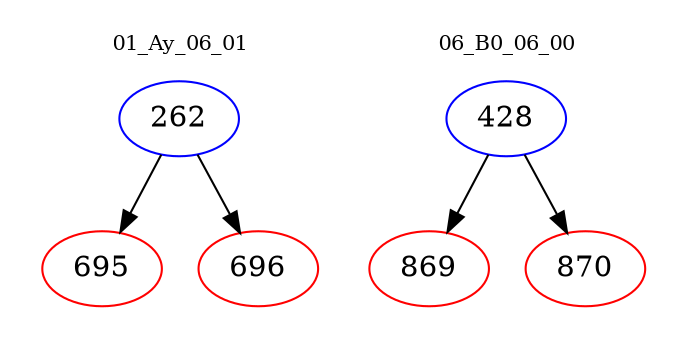 digraph{
subgraph cluster_0 {
color = white
label = "01_Ay_06_01";
fontsize=10;
T0_262 [label="262", color="blue"]
T0_262 -> T0_695 [color="black"]
T0_695 [label="695", color="red"]
T0_262 -> T0_696 [color="black"]
T0_696 [label="696", color="red"]
}
subgraph cluster_1 {
color = white
label = "06_B0_06_00";
fontsize=10;
T1_428 [label="428", color="blue"]
T1_428 -> T1_869 [color="black"]
T1_869 [label="869", color="red"]
T1_428 -> T1_870 [color="black"]
T1_870 [label="870", color="red"]
}
}
